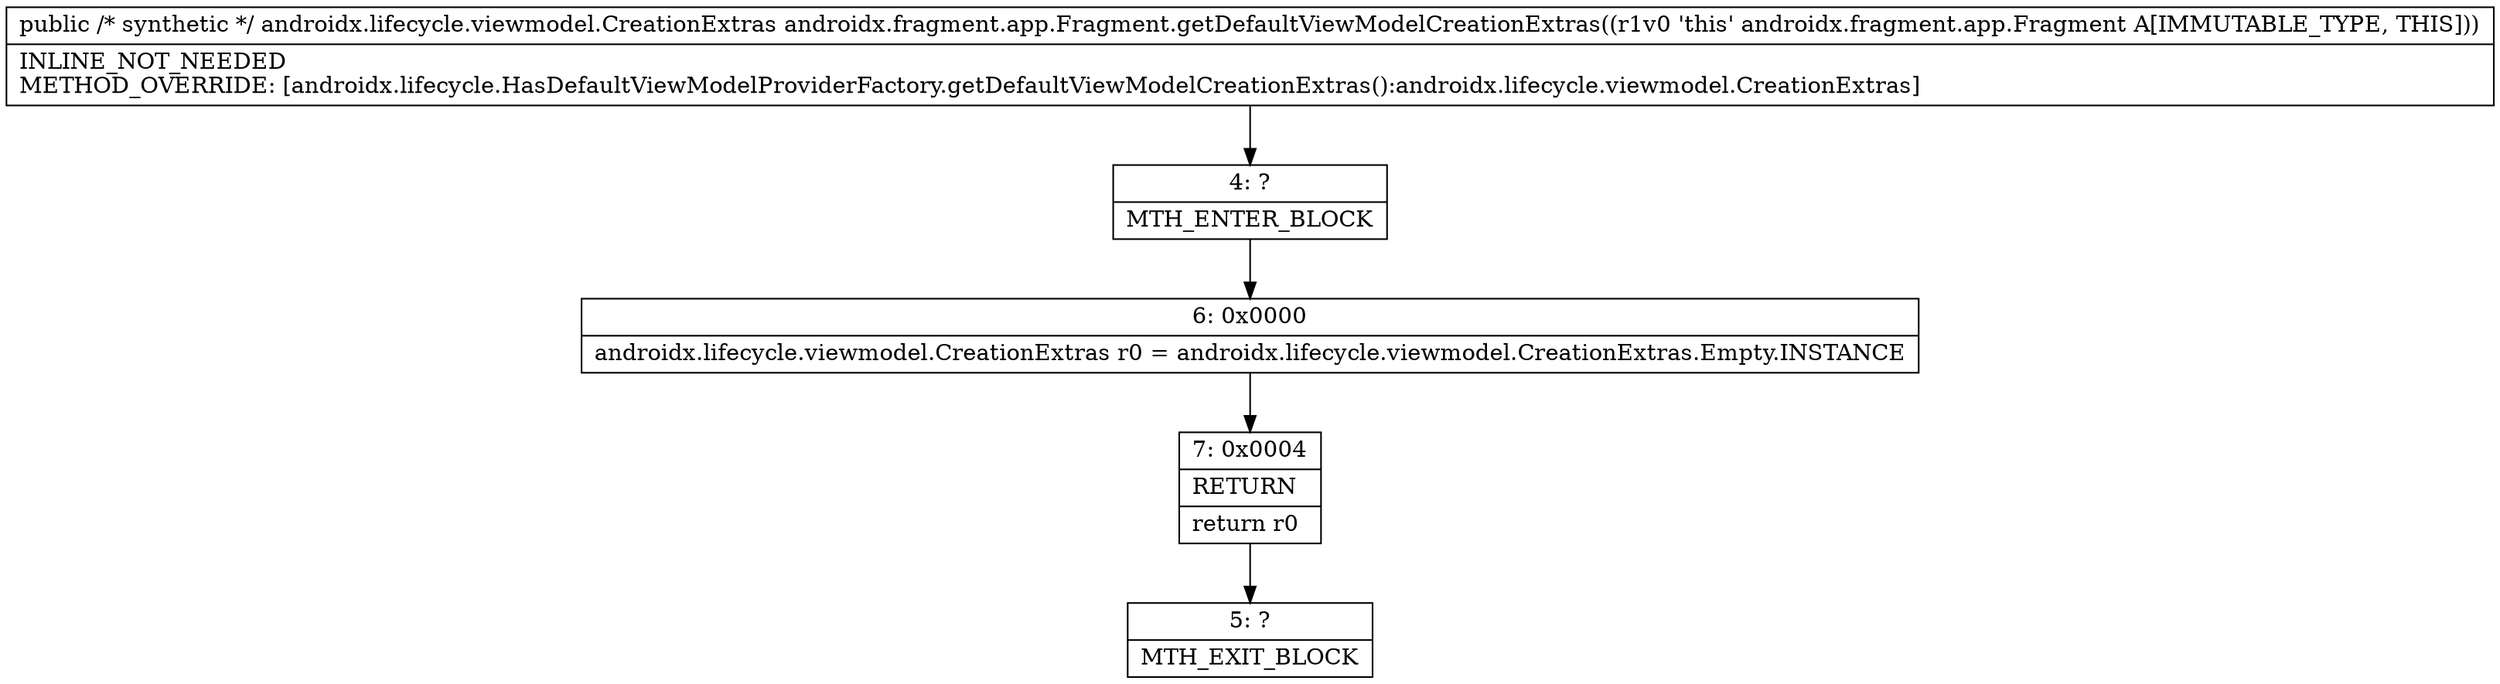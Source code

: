 digraph "CFG forandroidx.fragment.app.Fragment.getDefaultViewModelCreationExtras()Landroidx\/lifecycle\/viewmodel\/CreationExtras;" {
Node_4 [shape=record,label="{4\:\ ?|MTH_ENTER_BLOCK\l}"];
Node_6 [shape=record,label="{6\:\ 0x0000|androidx.lifecycle.viewmodel.CreationExtras r0 = androidx.lifecycle.viewmodel.CreationExtras.Empty.INSTANCE\l}"];
Node_7 [shape=record,label="{7\:\ 0x0004|RETURN\l|return r0\l}"];
Node_5 [shape=record,label="{5\:\ ?|MTH_EXIT_BLOCK\l}"];
MethodNode[shape=record,label="{public \/* synthetic *\/ androidx.lifecycle.viewmodel.CreationExtras androidx.fragment.app.Fragment.getDefaultViewModelCreationExtras((r1v0 'this' androidx.fragment.app.Fragment A[IMMUTABLE_TYPE, THIS]))  | INLINE_NOT_NEEDED\lMETHOD_OVERRIDE: [androidx.lifecycle.HasDefaultViewModelProviderFactory.getDefaultViewModelCreationExtras():androidx.lifecycle.viewmodel.CreationExtras]\l}"];
MethodNode -> Node_4;Node_4 -> Node_6;
Node_6 -> Node_7;
Node_7 -> Node_5;
}

